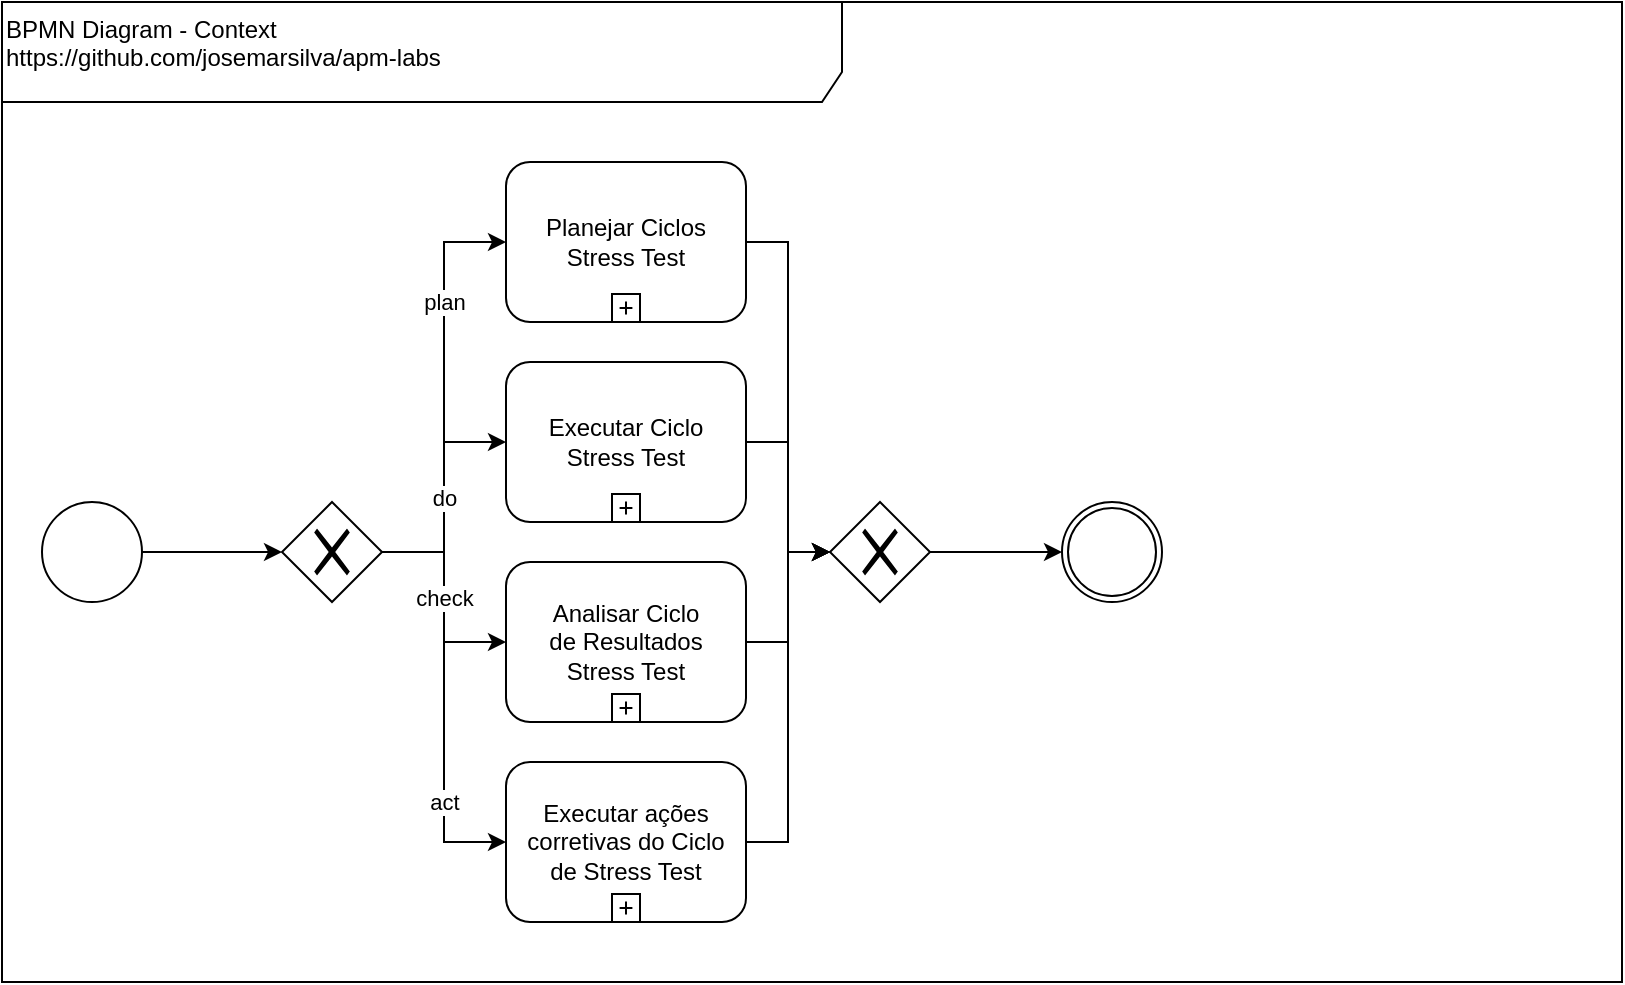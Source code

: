 <mxfile version="13.7.8" type="device"><diagram id="vquhxM4Gl7vizDkbJRud" name="BpmnDiagram-Context"><mxGraphModel dx="1108" dy="534" grid="1" gridSize="10" guides="1" tooltips="1" connect="1" arrows="1" fold="1" page="1" pageScale="1" pageWidth="827" pageHeight="1169" math="0" shadow="0"><root><mxCell id="0"/><mxCell id="1" parent="0"/><mxCell id="9FJbmSECMvXUI47Kb-CV-2" value="&lt;div&gt;&lt;/div&gt;BPMN Diagram - Context&lt;br&gt;https://github.com/josemarsilva/apm-labs" style="shape=umlFrame;whiteSpace=wrap;html=1;width=420;height=50;verticalAlign=top;align=left;" parent="1" vertex="1"><mxGeometry x="10" y="10" width="810" height="490" as="geometry"/></mxCell><mxCell id="7eEHDmrFOn13cqnMQ7j4-6" value="act" style="edgeStyle=orthogonalEdgeStyle;rounded=0;orthogonalLoop=1;jettySize=auto;html=1;entryX=0;entryY=0.5;entryDx=0;entryDy=0;exitX=1;exitY=0.5;exitDx=0;exitDy=0;" parent="1" source="9FJbmSECMvXUI47Kb-CV-3" target="7eEHDmrFOn13cqnMQ7j4-4" edge="1"><mxGeometry x="0.507" relative="1" as="geometry"><mxPoint x="210" y="295" as="sourcePoint"/><mxPoint x="272" y="340" as="targetPoint"/><mxPoint as="offset"/></mxGeometry></mxCell><mxCell id="7eEHDmrFOn13cqnMQ7j4-3" value="plan" style="edgeStyle=orthogonalEdgeStyle;rounded=0;orthogonalLoop=1;jettySize=auto;html=1;entryX=0;entryY=0.5;entryDx=0;entryDy=0;exitX=1;exitY=0.5;exitDx=0;exitDy=0;" parent="1" source="9FJbmSECMvXUI47Kb-CV-3" target="7eEHDmrFOn13cqnMQ7j4-1" edge="1"><mxGeometry x="0.438" relative="1" as="geometry"><mxPoint x="210" y="295" as="sourcePoint"/><mxPoint x="272" y="240" as="targetPoint"/><mxPoint as="offset"/></mxGeometry></mxCell><mxCell id="9FJbmSECMvXUI47Kb-CV-4" style="edgeStyle=orthogonalEdgeStyle;rounded=0;orthogonalLoop=1;jettySize=auto;html=1;" parent="1" source="9FJbmSECMvXUI47Kb-CV-1" target="9FJbmSECMvXUI47Kb-CV-3" edge="1"><mxGeometry relative="1" as="geometry"/></mxCell><mxCell id="9FJbmSECMvXUI47Kb-CV-1" value="" style="shape=mxgraph.bpmn.shape;html=1;verticalLabelPosition=bottom;labelBackgroundColor=#ffffff;verticalAlign=top;align=center;perimeter=ellipsePerimeter;outlineConnect=0;outline=standard;symbol=general;" parent="1" vertex="1"><mxGeometry x="30" y="260" width="50" height="50" as="geometry"/></mxCell><mxCell id="9FJbmSECMvXUI47Kb-CV-8" value="do" style="edgeStyle=orthogonalEdgeStyle;rounded=0;orthogonalLoop=1;jettySize=auto;html=1;entryX=0;entryY=0.5;entryDx=0;entryDy=0;" parent="1" source="9FJbmSECMvXUI47Kb-CV-3" target="9FJbmSECMvXUI47Kb-CV-6" edge="1"><mxGeometry relative="1" as="geometry"/></mxCell><mxCell id="9FJbmSECMvXUI47Kb-CV-11" value="check" style="edgeStyle=orthogonalEdgeStyle;rounded=0;orthogonalLoop=1;jettySize=auto;html=1;entryX=0;entryY=0.5;entryDx=0;entryDy=0;" parent="1" source="9FJbmSECMvXUI47Kb-CV-3" target="9FJbmSECMvXUI47Kb-CV-9" edge="1"><mxGeometry relative="1" as="geometry"/></mxCell><mxCell id="9FJbmSECMvXUI47Kb-CV-3" value="" style="shape=mxgraph.bpmn.shape;html=1;verticalLabelPosition=bottom;labelBackgroundColor=#ffffff;verticalAlign=top;align=center;perimeter=rhombusPerimeter;background=gateway;outlineConnect=0;outline=none;symbol=exclusiveGw;" parent="1" vertex="1"><mxGeometry x="150" y="260" width="50" height="50" as="geometry"/></mxCell><mxCell id="9FJbmSECMvXUI47Kb-CV-15" style="edgeStyle=orthogonalEdgeStyle;rounded=0;orthogonalLoop=1;jettySize=auto;html=1;" parent="1" source="9FJbmSECMvXUI47Kb-CV-5" target="9FJbmSECMvXUI47Kb-CV-14" edge="1"><mxGeometry relative="1" as="geometry"/></mxCell><mxCell id="9FJbmSECMvXUI47Kb-CV-5" value="" style="shape=mxgraph.bpmn.shape;html=1;verticalLabelPosition=bottom;labelBackgroundColor=#ffffff;verticalAlign=top;align=center;perimeter=rhombusPerimeter;background=gateway;outlineConnect=0;outline=none;symbol=exclusiveGw;" parent="1" vertex="1"><mxGeometry x="424" y="260" width="50" height="50" as="geometry"/></mxCell><mxCell id="9FJbmSECMvXUI47Kb-CV-12" style="edgeStyle=orthogonalEdgeStyle;rounded=0;orthogonalLoop=1;jettySize=auto;html=1;entryX=0;entryY=0.5;entryDx=0;entryDy=0;" parent="1" source="9FJbmSECMvXUI47Kb-CV-6" target="9FJbmSECMvXUI47Kb-CV-5" edge="1"><mxGeometry relative="1" as="geometry"/></mxCell><mxCell id="9FJbmSECMvXUI47Kb-CV-6" value="Executar Ciclo&lt;br&gt;Stress Test" style="html=1;whiteSpace=wrap;rounded=1;dropTarget=0;align=center;" parent="1" vertex="1"><mxGeometry x="262" y="190" width="120" height="80" as="geometry"/></mxCell><mxCell id="9FJbmSECMvXUI47Kb-CV-7" value="" style="html=1;shape=plus;outlineConnect=0;" parent="9FJbmSECMvXUI47Kb-CV-6" vertex="1"><mxGeometry x="0.5" y="1" width="14" height="14" relative="1" as="geometry"><mxPoint x="-7" y="-14" as="offset"/></mxGeometry></mxCell><mxCell id="9FJbmSECMvXUI47Kb-CV-13" style="edgeStyle=orthogonalEdgeStyle;rounded=0;orthogonalLoop=1;jettySize=auto;html=1;entryX=0;entryY=0.5;entryDx=0;entryDy=0;" parent="1" source="9FJbmSECMvXUI47Kb-CV-9" target="9FJbmSECMvXUI47Kb-CV-5" edge="1"><mxGeometry relative="1" as="geometry"/></mxCell><mxCell id="9FJbmSECMvXUI47Kb-CV-9" value="Analisar Ciclo &lt;br&gt;de Resultados&lt;br&gt;Stress Test" style="html=1;whiteSpace=wrap;rounded=1;dropTarget=0;align=center;" parent="1" vertex="1"><mxGeometry x="262" y="290" width="120" height="80" as="geometry"/></mxCell><mxCell id="9FJbmSECMvXUI47Kb-CV-10" value="" style="html=1;shape=plus;outlineConnect=0;" parent="9FJbmSECMvXUI47Kb-CV-9" vertex="1"><mxGeometry x="0.5" y="1" width="14" height="14" relative="1" as="geometry"><mxPoint x="-7" y="-14" as="offset"/></mxGeometry></mxCell><mxCell id="9FJbmSECMvXUI47Kb-CV-14" value="" style="shape=mxgraph.bpmn.shape;html=1;verticalLabelPosition=bottom;labelBackgroundColor=#ffffff;verticalAlign=top;align=center;perimeter=ellipsePerimeter;outlineConnect=0;outline=throwing;symbol=general;" parent="1" vertex="1"><mxGeometry x="540" y="260" width="50" height="50" as="geometry"/></mxCell><mxCell id="7eEHDmrFOn13cqnMQ7j4-1" value="Planejar Ciclos&lt;br&gt;Stress Test" style="html=1;whiteSpace=wrap;rounded=1;dropTarget=0;align=center;" parent="1" vertex="1"><mxGeometry x="262" y="90" width="120" height="80" as="geometry"/></mxCell><mxCell id="7eEHDmrFOn13cqnMQ7j4-2" value="" style="html=1;shape=plus;outlineConnect=0;" parent="7eEHDmrFOn13cqnMQ7j4-1" vertex="1"><mxGeometry x="0.5" y="1" width="14" height="14" relative="1" as="geometry"><mxPoint x="-7" y="-14" as="offset"/></mxGeometry></mxCell><mxCell id="7eEHDmrFOn13cqnMQ7j4-4" value="Executar ações corretivas do Ciclo&lt;br&gt;de Stress Test" style="html=1;whiteSpace=wrap;rounded=1;dropTarget=0;align=center;" parent="1" vertex="1"><mxGeometry x="262" y="390" width="120" height="80" as="geometry"/></mxCell><mxCell id="7eEHDmrFOn13cqnMQ7j4-5" value="" style="html=1;shape=plus;outlineConnect=0;" parent="7eEHDmrFOn13cqnMQ7j4-4" vertex="1"><mxGeometry x="0.5" y="1" width="14" height="14" relative="1" as="geometry"><mxPoint x="-7" y="-14" as="offset"/></mxGeometry></mxCell><mxCell id="7eEHDmrFOn13cqnMQ7j4-7" style="edgeStyle=orthogonalEdgeStyle;rounded=0;orthogonalLoop=1;jettySize=auto;html=1;entryX=0;entryY=0.5;entryDx=0;entryDy=0;" parent="1" source="7eEHDmrFOn13cqnMQ7j4-1" target="9FJbmSECMvXUI47Kb-CV-5" edge="1"><mxGeometry relative="1" as="geometry"><mxPoint x="392" y="240" as="sourcePoint"/><mxPoint x="434" y="295" as="targetPoint"/></mxGeometry></mxCell><mxCell id="7eEHDmrFOn13cqnMQ7j4-8" style="edgeStyle=orthogonalEdgeStyle;rounded=0;orthogonalLoop=1;jettySize=auto;html=1;entryX=0;entryY=0.5;entryDx=0;entryDy=0;" parent="1" source="7eEHDmrFOn13cqnMQ7j4-4" target="9FJbmSECMvXUI47Kb-CV-5" edge="1"><mxGeometry relative="1" as="geometry"><mxPoint x="392" y="340" as="sourcePoint"/><mxPoint x="434" y="295" as="targetPoint"/></mxGeometry></mxCell></root></mxGraphModel></diagram></mxfile>